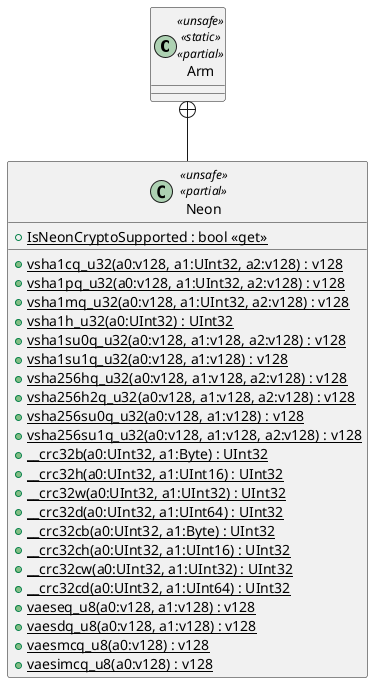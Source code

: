 @startuml
class Arm <<unsafe>> <<static>> <<partial>> {
}
class Neon <<unsafe>> <<partial>> {
    + {static} IsNeonCryptoSupported : bool <<get>>
    + {static} vsha1cq_u32(a0:v128, a1:UInt32, a2:v128) : v128
    + {static} vsha1pq_u32(a0:v128, a1:UInt32, a2:v128) : v128
    + {static} vsha1mq_u32(a0:v128, a1:UInt32, a2:v128) : v128
    + {static} vsha1h_u32(a0:UInt32) : UInt32
    + {static} vsha1su0q_u32(a0:v128, a1:v128, a2:v128) : v128
    + {static} vsha1su1q_u32(a0:v128, a1:v128) : v128
    + {static} vsha256hq_u32(a0:v128, a1:v128, a2:v128) : v128
    + {static} vsha256h2q_u32(a0:v128, a1:v128, a2:v128) : v128
    + {static} vsha256su0q_u32(a0:v128, a1:v128) : v128
    + {static} vsha256su1q_u32(a0:v128, a1:v128, a2:v128) : v128
    + {static} __crc32b(a0:UInt32, a1:Byte) : UInt32
    + {static} __crc32h(a0:UInt32, a1:UInt16) : UInt32
    + {static} __crc32w(a0:UInt32, a1:UInt32) : UInt32
    + {static} __crc32d(a0:UInt32, a1:UInt64) : UInt32
    + {static} __crc32cb(a0:UInt32, a1:Byte) : UInt32
    + {static} __crc32ch(a0:UInt32, a1:UInt16) : UInt32
    + {static} __crc32cw(a0:UInt32, a1:UInt32) : UInt32
    + {static} __crc32cd(a0:UInt32, a1:UInt64) : UInt32
    + {static} vaeseq_u8(a0:v128, a1:v128) : v128
    + {static} vaesdq_u8(a0:v128, a1:v128) : v128
    + {static} vaesmcq_u8(a0:v128) : v128
    + {static} vaesimcq_u8(a0:v128) : v128
}
Arm +-- Neon
@enduml
